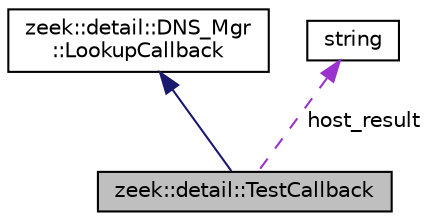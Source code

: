 digraph "zeek::detail::TestCallback"
{
 // LATEX_PDF_SIZE
  edge [fontname="Helvetica",fontsize="10",labelfontname="Helvetica",labelfontsize="10"];
  node [fontname="Helvetica",fontsize="10",shape=record];
  Node1 [label="zeek::detail::TestCallback",height=0.2,width=0.4,color="black", fillcolor="grey75", style="filled", fontcolor="black",tooltip=" "];
  Node2 -> Node1 [dir="back",color="midnightblue",fontsize="10",style="solid",fontname="Helvetica"];
  Node2 [label="zeek::detail::DNS_Mgr\l::LookupCallback",height=0.2,width=0.4,color="black", fillcolor="white", style="filled",URL="$d8/d29/classzeek_1_1detail_1_1DNS__Mgr_1_1LookupCallback.html",tooltip=" "];
  Node3 -> Node1 [dir="back",color="darkorchid3",fontsize="10",style="dashed",label=" host_result" ,fontname="Helvetica"];
  Node3 [label="string",height=0.2,width=0.4,color="black", fillcolor="white", style="filled",tooltip=" "];
}
